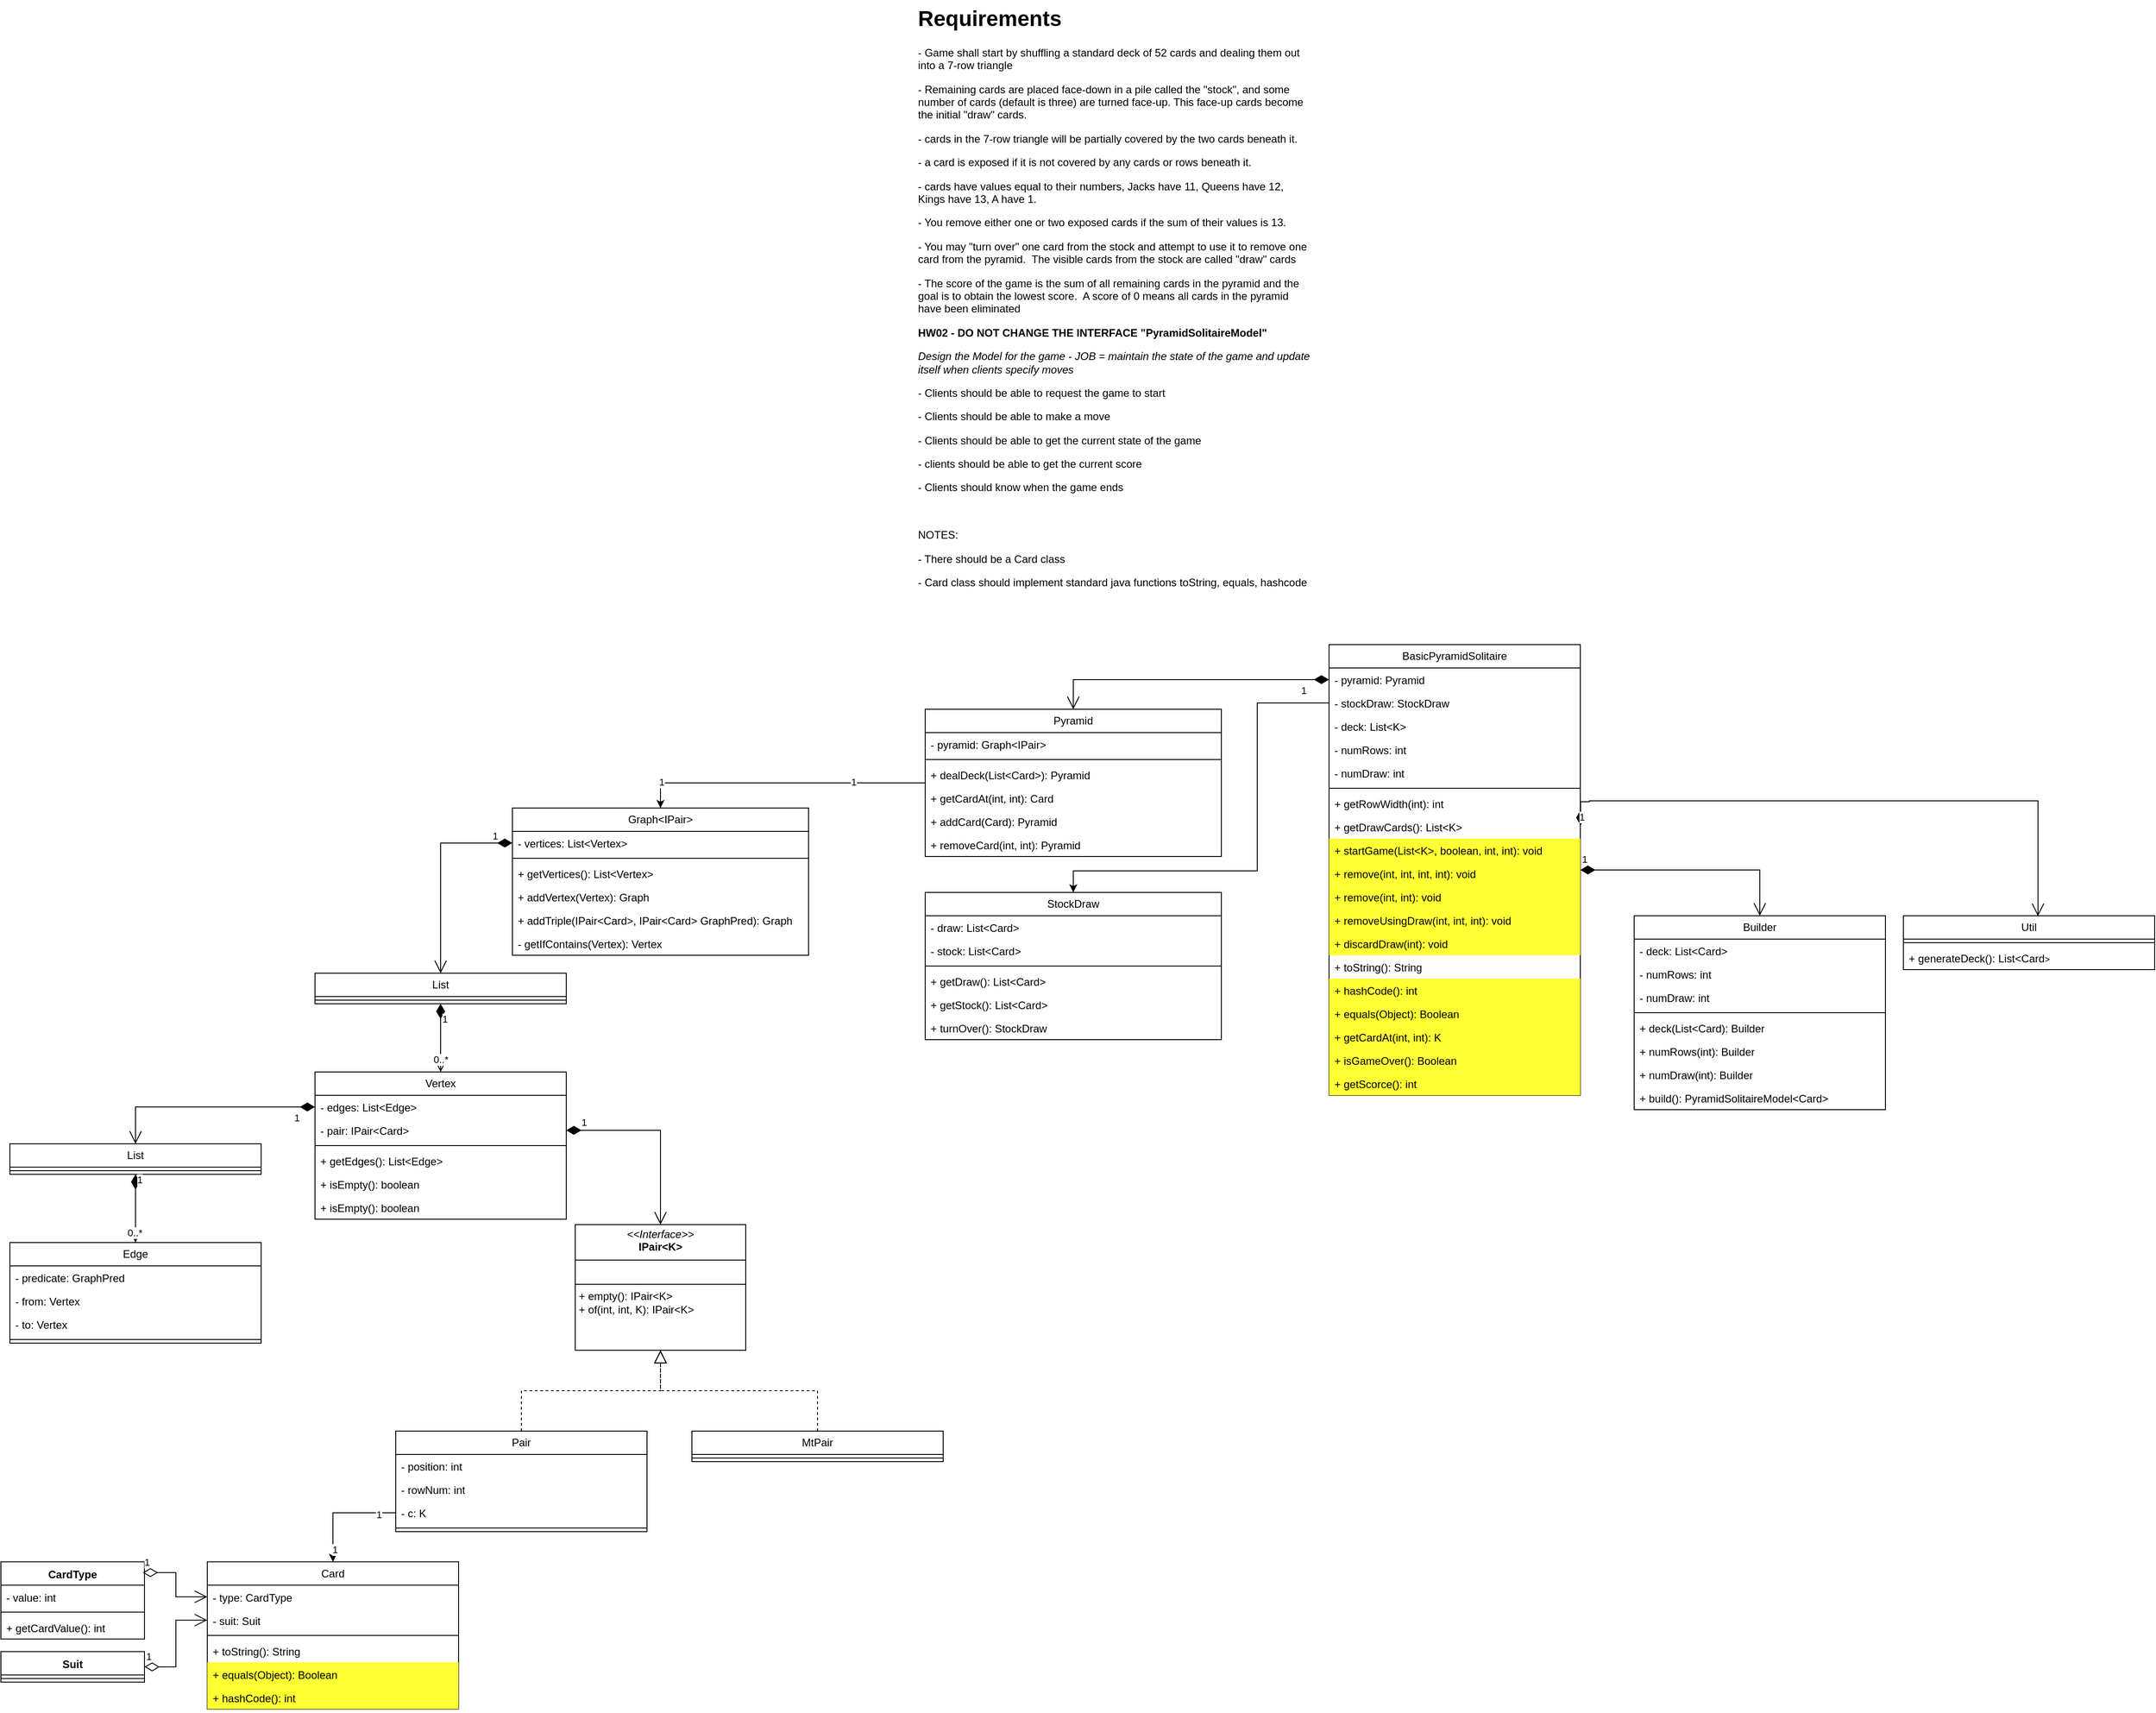 <mxfile version="28.0.6">
  <diagram name="Page-1" id="HL-HTz1H1TXBVOnhl1ST">
    <mxGraphModel dx="3173" dy="798" grid="1" gridSize="10" guides="1" tooltips="1" connect="1" arrows="1" fold="1" page="1" pageScale="1" pageWidth="850" pageHeight="1100" math="0" shadow="0" adaptiveColors="auto">
      <root>
        <mxCell id="0" />
        <mxCell id="1" parent="0" />
        <mxCell id="9hE6Vn2dd5aEbfF-cVdZ-2" value="&lt;h1 style=&quot;margin-top: 0px;&quot;&gt;Requirements&lt;/h1&gt;&lt;p&gt;- Game shall start by shuffling a standard deck of 52 cards and dealing them out into a 7-row triangle&lt;/p&gt;&lt;p&gt;- Remaining cards are placed face-down in a pile called the &quot;stock&quot;, and some number of cards (default is three) are turned face-up. This face-up cards become the initial &quot;draw&quot; cards.&lt;/p&gt;&lt;p&gt;- cards in the 7-row triangle will be partially covered by the two cards beneath it.&amp;nbsp;&lt;/p&gt;&lt;p&gt;- a card is exposed if it is not covered by any cards or rows beneath it.&lt;/p&gt;&lt;p&gt;- cards have values equal to their numbers, Jacks have 11, Queens have 12, Kings have 13, A have 1.&lt;/p&gt;&lt;p&gt;- You remove either one or two exposed cards if the sum of their values is 13.&lt;/p&gt;&lt;p&gt;- You may &quot;turn over&quot; one card from the stock and attempt to use it to remove one card from the pyramid.&amp;nbsp; The visible cards from the stock are called &quot;draw&quot; cards&lt;/p&gt;&lt;p&gt;- The score of the game is the sum of all remaining cards in the pyramid and the goal is to obtain the lowest score.&amp;nbsp; A score of 0 means all cards in the pyramid have been eliminated&lt;/p&gt;&lt;p&gt;&lt;b&gt;HW02 - DO NOT CHANGE THE INTERFACE &quot;PyramidSolitaireModel&quot;&lt;/b&gt;&lt;/p&gt;&lt;p&gt;&lt;i&gt;Design the Model for the game - JOB = maintain the state of the game and update itself when clients specify moves&lt;/i&gt;&lt;/p&gt;&lt;p&gt;- Clients should be able to request the game to start&lt;/p&gt;&lt;p&gt;- Clients should be able to make a move&lt;/p&gt;&lt;p&gt;- Clients should be able to get the current state of the game&lt;/p&gt;&lt;p&gt;- clients should be able to get the current score&lt;/p&gt;&lt;p&gt;- Clients should know when the game ends&lt;/p&gt;&lt;p&gt;&lt;br&gt;&lt;/p&gt;&lt;p&gt;NOTES:&lt;/p&gt;&lt;p&gt;- There should be a Card class&lt;/p&gt;&lt;p&gt;- Card class should implement standard java functions toString, equals, hashcode&lt;/p&gt;" style="text;html=1;whiteSpace=wrap;overflow=hidden;rounded=0;" parent="1" vertex="1">
          <mxGeometry y="10" width="440" height="710" as="geometry" />
        </mxCell>
        <mxCell id="9hE6Vn2dd5aEbfF-cVdZ-3" value="Card" style="swimlane;fontStyle=0;childLayout=stackLayout;horizontal=1;startSize=26;fillColor=none;horizontalStack=0;resizeParent=1;resizeParentMax=0;resizeLast=0;collapsible=1;marginBottom=0;whiteSpace=wrap;html=1;" parent="1" vertex="1">
          <mxGeometry x="-790" y="1749.6" width="280" height="164" as="geometry" />
        </mxCell>
        <mxCell id="9hE6Vn2dd5aEbfF-cVdZ-4" value="- type: CardType" style="text;strokeColor=none;fillColor=none;align=left;verticalAlign=top;spacingLeft=4;spacingRight=4;overflow=hidden;rotatable=0;points=[[0,0.5],[1,0.5]];portConstraint=eastwest;whiteSpace=wrap;html=1;" parent="9hE6Vn2dd5aEbfF-cVdZ-3" vertex="1">
          <mxGeometry y="26" width="280" height="26" as="geometry" />
        </mxCell>
        <mxCell id="zvpHDmoRlBR2ow_yxs4a-1" value="- suit: Suit" style="text;strokeColor=none;fillColor=none;align=left;verticalAlign=top;spacingLeft=4;spacingRight=4;overflow=hidden;rotatable=0;points=[[0,0.5],[1,0.5]];portConstraint=eastwest;whiteSpace=wrap;html=1;" parent="9hE6Vn2dd5aEbfF-cVdZ-3" vertex="1">
          <mxGeometry y="52" width="280" height="26" as="geometry" />
        </mxCell>
        <mxCell id="9hE6Vn2dd5aEbfF-cVdZ-7" value="" style="line;strokeWidth=1;fillColor=none;align=left;verticalAlign=middle;spacingTop=-1;spacingLeft=3;spacingRight=3;rotatable=0;labelPosition=right;points=[];portConstraint=eastwest;strokeColor=inherit;" parent="9hE6Vn2dd5aEbfF-cVdZ-3" vertex="1">
          <mxGeometry y="78" width="280" height="8" as="geometry" />
        </mxCell>
        <mxCell id="9hE6Vn2dd5aEbfF-cVdZ-6" value="+ toString(): String&amp;nbsp;" style="text;strokeColor=none;fillColor=none;align=left;verticalAlign=top;spacingLeft=4;spacingRight=4;overflow=hidden;rotatable=0;points=[[0,0.5],[1,0.5]];portConstraint=eastwest;whiteSpace=wrap;html=1;" parent="9hE6Vn2dd5aEbfF-cVdZ-3" vertex="1">
          <mxGeometry y="86" width="280" height="26" as="geometry" />
        </mxCell>
        <mxCell id="9hE6Vn2dd5aEbfF-cVdZ-10" value="+ equals(Object): Boolean&amp;nbsp;" style="text;strokeColor=none;fillColor=light-dark(#FFFF33,transparent);align=left;verticalAlign=top;spacingLeft=4;spacingRight=4;overflow=hidden;rotatable=0;points=[[0,0.5],[1,0.5]];portConstraint=eastwest;whiteSpace=wrap;html=1;" parent="9hE6Vn2dd5aEbfF-cVdZ-3" vertex="1">
          <mxGeometry y="112" width="280" height="26" as="geometry" />
        </mxCell>
        <mxCell id="9hE6Vn2dd5aEbfF-cVdZ-9" value="+ hashCode(): int&amp;nbsp;" style="text;strokeColor=none;fillColor=light-dark(#FFFF33,transparent);align=left;verticalAlign=top;spacingLeft=4;spacingRight=4;overflow=hidden;rotatable=0;points=[[0,0.5],[1,0.5]];portConstraint=eastwest;whiteSpace=wrap;html=1;" parent="9hE6Vn2dd5aEbfF-cVdZ-3" vertex="1">
          <mxGeometry y="138" width="280" height="26" as="geometry" />
        </mxCell>
        <mxCell id="9hE6Vn2dd5aEbfF-cVdZ-11" value="BasicPyramidSolitaire" style="swimlane;fontStyle=0;childLayout=stackLayout;horizontal=1;startSize=26;fillColor=none;horizontalStack=0;resizeParent=1;resizeParentMax=0;resizeLast=0;collapsible=1;marginBottom=0;whiteSpace=wrap;html=1;" parent="1" vertex="1">
          <mxGeometry x="460" y="728" width="280" height="502" as="geometry" />
        </mxCell>
        <mxCell id="9hE6Vn2dd5aEbfF-cVdZ-12" value="- pyramid: Pyramid" style="text;strokeColor=light-dark(transparent,#FFFF33);fillColor=none;align=left;verticalAlign=top;spacingLeft=4;spacingRight=4;overflow=hidden;rotatable=0;points=[[0,0.5],[1,0.5]];portConstraint=eastwest;whiteSpace=wrap;html=1;" parent="9hE6Vn2dd5aEbfF-cVdZ-11" vertex="1">
          <mxGeometry y="26" width="280" height="26" as="geometry" />
        </mxCell>
        <mxCell id="l1Ykg9Qq0mWX8zcW8yry-21" value="- stockDraw: StockDraw" style="text;strokeColor=light-dark(transparent,#FFFF33);fillColor=none;align=left;verticalAlign=top;spacingLeft=4;spacingRight=4;overflow=hidden;rotatable=0;points=[[0,0.5],[1,0.5]];portConstraint=eastwest;whiteSpace=wrap;html=1;" parent="9hE6Vn2dd5aEbfF-cVdZ-11" vertex="1">
          <mxGeometry y="52" width="280" height="26" as="geometry" />
        </mxCell>
        <mxCell id="9hE6Vn2dd5aEbfF-cVdZ-13" value="- deck: List&amp;lt;K&amp;gt;" style="text;strokeColor=none;fillColor=none;align=left;verticalAlign=top;spacingLeft=4;spacingRight=4;overflow=hidden;rotatable=0;points=[[0,0.5],[1,0.5]];portConstraint=eastwest;whiteSpace=wrap;html=1;" parent="9hE6Vn2dd5aEbfF-cVdZ-11" vertex="1">
          <mxGeometry y="78" width="280" height="26" as="geometry" />
        </mxCell>
        <mxCell id="unGOVvSQlC-JB4yht3lx-1" value="- numRows: int" style="text;strokeColor=none;fillColor=none;align=left;verticalAlign=top;spacingLeft=4;spacingRight=4;overflow=hidden;rotatable=0;points=[[0,0.5],[1,0.5]];portConstraint=eastwest;whiteSpace=wrap;html=1;" parent="9hE6Vn2dd5aEbfF-cVdZ-11" vertex="1">
          <mxGeometry y="104" width="280" height="26" as="geometry" />
        </mxCell>
        <mxCell id="wVM5Cb2nv6vama5IQFgr-1" value="- numDraw: int" style="text;strokeColor=none;fillColor=none;align=left;verticalAlign=top;spacingLeft=4;spacingRight=4;overflow=hidden;rotatable=0;points=[[0,0.5],[1,0.5]];portConstraint=eastwest;whiteSpace=wrap;html=1;" parent="9hE6Vn2dd5aEbfF-cVdZ-11" vertex="1">
          <mxGeometry y="130" width="280" height="26" as="geometry" />
        </mxCell>
        <mxCell id="9hE6Vn2dd5aEbfF-cVdZ-14" value="" style="line;strokeWidth=1;fillColor=none;align=left;verticalAlign=middle;spacingTop=-1;spacingLeft=3;spacingRight=3;rotatable=0;labelPosition=right;points=[];portConstraint=eastwest;strokeColor=inherit;" parent="9hE6Vn2dd5aEbfF-cVdZ-11" vertex="1">
          <mxGeometry y="156" width="280" height="8" as="geometry" />
        </mxCell>
        <mxCell id="wVM5Cb2nv6vama5IQFgr-2" value="+ getRowWidth(int): int" style="text;strokeColor=none;fillColor=none;align=left;verticalAlign=top;spacingLeft=4;spacingRight=4;overflow=hidden;rotatable=0;points=[[0,0.5],[1,0.5]];portConstraint=eastwest;whiteSpace=wrap;html=1;" parent="9hE6Vn2dd5aEbfF-cVdZ-11" vertex="1">
          <mxGeometry y="164" width="280" height="26" as="geometry" />
        </mxCell>
        <mxCell id="wVM5Cb2nv6vama5IQFgr-3" value="+ getDrawCards(): List&amp;lt;K&amp;gt;" style="text;strokeColor=none;fillColor=light-dark(transparent,#666600);align=left;verticalAlign=top;spacingLeft=4;spacingRight=4;overflow=hidden;rotatable=0;points=[[0,0.5],[1,0.5]];portConstraint=eastwest;whiteSpace=wrap;html=1;" parent="9hE6Vn2dd5aEbfF-cVdZ-11" vertex="1">
          <mxGeometry y="190" width="280" height="26" as="geometry" />
        </mxCell>
        <mxCell id="9hE6Vn2dd5aEbfF-cVdZ-18" value="+ startGame(List&amp;lt;K&amp;gt;, boolean, int, int): void" style="text;strokeColor=none;fillColor=#FFFF33;align=left;verticalAlign=top;spacingLeft=4;spacingRight=4;overflow=hidden;rotatable=0;points=[[0,0.5],[1,0.5]];portConstraint=eastwest;whiteSpace=wrap;html=1;" parent="9hE6Vn2dd5aEbfF-cVdZ-11" vertex="1">
          <mxGeometry y="216" width="280" height="26" as="geometry" />
        </mxCell>
        <mxCell id="9hE6Vn2dd5aEbfF-cVdZ-20" value="+ remove(int, int, int, int): void" style="text;strokeColor=none;fillColor=#FFFF33;align=left;verticalAlign=top;spacingLeft=4;spacingRight=4;overflow=hidden;rotatable=0;points=[[0,0.5],[1,0.5]];portConstraint=eastwest;whiteSpace=wrap;html=1;" parent="9hE6Vn2dd5aEbfF-cVdZ-11" vertex="1">
          <mxGeometry y="242" width="280" height="26" as="geometry" />
        </mxCell>
        <mxCell id="9hE6Vn2dd5aEbfF-cVdZ-21" value="+ remove(int, int): void" style="text;strokeColor=none;fillColor=#FFFF33;align=left;verticalAlign=top;spacingLeft=4;spacingRight=4;overflow=hidden;rotatable=0;points=[[0,0.5],[1,0.5]];portConstraint=eastwest;whiteSpace=wrap;html=1;" parent="9hE6Vn2dd5aEbfF-cVdZ-11" vertex="1">
          <mxGeometry y="268" width="280" height="26" as="geometry" />
        </mxCell>
        <mxCell id="9hE6Vn2dd5aEbfF-cVdZ-22" value="+ removeUsingDraw(int, int, int): void" style="text;strokeColor=none;fillColor=#FFFF33;align=left;verticalAlign=top;spacingLeft=4;spacingRight=4;overflow=hidden;rotatable=0;points=[[0,0.5],[1,0.5]];portConstraint=eastwest;whiteSpace=wrap;html=1;" parent="9hE6Vn2dd5aEbfF-cVdZ-11" vertex="1">
          <mxGeometry y="294" width="280" height="26" as="geometry" />
        </mxCell>
        <mxCell id="9hE6Vn2dd5aEbfF-cVdZ-23" value="+ discardDraw(int): void&amp;nbsp;" style="text;strokeColor=none;fillColor=#FFFF33;align=left;verticalAlign=top;spacingLeft=4;spacingRight=4;overflow=hidden;rotatable=0;points=[[0,0.5],[1,0.5]];portConstraint=eastwest;whiteSpace=wrap;html=1;" parent="9hE6Vn2dd5aEbfF-cVdZ-11" vertex="1">
          <mxGeometry y="320" width="280" height="26" as="geometry" />
        </mxCell>
        <mxCell id="Ni8TbOCvpZZPca-JvHjn-19" value="+ toString(): String&amp;nbsp;" style="text;strokeColor=none;fillColor=light-dark(transparent,#303000);align=left;verticalAlign=top;spacingLeft=4;spacingRight=4;overflow=hidden;rotatable=0;points=[[0,0.5],[1,0.5]];portConstraint=eastwest;whiteSpace=wrap;html=1;" parent="9hE6Vn2dd5aEbfF-cVdZ-11" vertex="1">
          <mxGeometry y="346" width="280" height="26" as="geometry" />
        </mxCell>
        <mxCell id="Ni8TbOCvpZZPca-JvHjn-21" value="+ hashCode(): int&amp;nbsp;" style="text;strokeColor=none;fillColor=light-dark(#FFFF33,transparent);align=left;verticalAlign=top;spacingLeft=4;spacingRight=4;overflow=hidden;rotatable=0;points=[[0,0.5],[1,0.5]];portConstraint=eastwest;whiteSpace=wrap;html=1;" parent="9hE6Vn2dd5aEbfF-cVdZ-11" vertex="1">
          <mxGeometry y="372" width="280" height="26" as="geometry" />
        </mxCell>
        <mxCell id="Ni8TbOCvpZZPca-JvHjn-20" value="+ equals(Object): Boolean&amp;nbsp;" style="text;strokeColor=none;fillColor=light-dark(#FFFF33,transparent);align=left;verticalAlign=top;spacingLeft=4;spacingRight=4;overflow=hidden;rotatable=0;points=[[0,0.5],[1,0.5]];portConstraint=eastwest;whiteSpace=wrap;html=1;" parent="9hE6Vn2dd5aEbfF-cVdZ-11" vertex="1">
          <mxGeometry y="398" width="280" height="26" as="geometry" />
        </mxCell>
        <mxCell id="9hE6Vn2dd5aEbfF-cVdZ-24" value="+ getCardAt(int, int): K&amp;nbsp;" style="text;strokeColor=none;fillColor=#FFFF33;align=left;verticalAlign=top;spacingLeft=4;spacingRight=4;overflow=hidden;rotatable=0;points=[[0,0.5],[1,0.5]];portConstraint=eastwest;whiteSpace=wrap;html=1;" parent="9hE6Vn2dd5aEbfF-cVdZ-11" vertex="1">
          <mxGeometry y="424" width="280" height="26" as="geometry" />
        </mxCell>
        <mxCell id="9hE6Vn2dd5aEbfF-cVdZ-25" value="+ isGameOver(): Boolean&amp;nbsp;" style="text;strokeColor=none;fillColor=#FFFF33;align=left;verticalAlign=top;spacingLeft=4;spacingRight=4;overflow=hidden;rotatable=0;points=[[0,0.5],[1,0.5]];portConstraint=eastwest;whiteSpace=wrap;html=1;" parent="9hE6Vn2dd5aEbfF-cVdZ-11" vertex="1">
          <mxGeometry y="450" width="280" height="26" as="geometry" />
        </mxCell>
        <mxCell id="9hE6Vn2dd5aEbfF-cVdZ-26" value="+ getScorce(): int&amp;nbsp;" style="text;strokeColor=none;fillColor=#FFFF33;align=left;verticalAlign=top;spacingLeft=4;spacingRight=4;overflow=hidden;rotatable=0;points=[[0,0.5],[1,0.5]];portConstraint=eastwest;whiteSpace=wrap;html=1;" parent="9hE6Vn2dd5aEbfF-cVdZ-11" vertex="1">
          <mxGeometry y="476" width="280" height="26" as="geometry" />
        </mxCell>
        <mxCell id="Qmf_XGjF6yAfUEh_LZ1Q-1" value="CardType" style="swimlane;fontStyle=1;align=center;verticalAlign=top;childLayout=stackLayout;horizontal=1;startSize=26;horizontalStack=0;resizeParent=1;resizeParentMax=0;resizeLast=0;collapsible=1;marginBottom=0;whiteSpace=wrap;html=1;" parent="1" vertex="1">
          <mxGeometry x="-1020" y="1749.6" width="160" height="86" as="geometry" />
        </mxCell>
        <mxCell id="Qmf_XGjF6yAfUEh_LZ1Q-2" value="- value: int" style="text;strokeColor=none;fillColor=none;align=left;verticalAlign=top;spacingLeft=4;spacingRight=4;overflow=hidden;rotatable=0;points=[[0,0.5],[1,0.5]];portConstraint=eastwest;whiteSpace=wrap;html=1;" parent="Qmf_XGjF6yAfUEh_LZ1Q-1" vertex="1">
          <mxGeometry y="26" width="160" height="26" as="geometry" />
        </mxCell>
        <mxCell id="Qmf_XGjF6yAfUEh_LZ1Q-3" value="" style="line;strokeWidth=1;fillColor=none;align=left;verticalAlign=middle;spacingTop=-1;spacingLeft=3;spacingRight=3;rotatable=0;labelPosition=right;points=[];portConstraint=eastwest;strokeColor=inherit;" parent="Qmf_XGjF6yAfUEh_LZ1Q-1" vertex="1">
          <mxGeometry y="52" width="160" height="8" as="geometry" />
        </mxCell>
        <mxCell id="Qmf_XGjF6yAfUEh_LZ1Q-4" value="+ getCardValue(): int" style="text;strokeColor=none;fillColor=none;align=left;verticalAlign=top;spacingLeft=4;spacingRight=4;overflow=hidden;rotatable=0;points=[[0,0.5],[1,0.5]];portConstraint=eastwest;whiteSpace=wrap;html=1;" parent="Qmf_XGjF6yAfUEh_LZ1Q-1" vertex="1">
          <mxGeometry y="60" width="160" height="26" as="geometry" />
        </mxCell>
        <mxCell id="Qmf_XGjF6yAfUEh_LZ1Q-5" value="Suit" style="swimlane;fontStyle=1;align=center;verticalAlign=top;childLayout=stackLayout;horizontal=1;startSize=26;horizontalStack=0;resizeParent=1;resizeParentMax=0;resizeLast=0;collapsible=1;marginBottom=0;whiteSpace=wrap;html=1;" parent="1" vertex="1">
          <mxGeometry x="-1020" y="1849.6" width="160" height="34" as="geometry" />
        </mxCell>
        <mxCell id="Qmf_XGjF6yAfUEh_LZ1Q-7" value="" style="line;strokeWidth=1;fillColor=none;align=left;verticalAlign=middle;spacingTop=-1;spacingLeft=3;spacingRight=3;rotatable=0;labelPosition=right;points=[];portConstraint=eastwest;strokeColor=inherit;" parent="Qmf_XGjF6yAfUEh_LZ1Q-5" vertex="1">
          <mxGeometry y="26" width="160" height="8" as="geometry" />
        </mxCell>
        <mxCell id="Qmf_XGjF6yAfUEh_LZ1Q-9" value="1" style="endArrow=open;html=1;endSize=12;startArrow=diamondThin;startSize=14;startFill=0;edgeStyle=orthogonalEdgeStyle;align=left;verticalAlign=bottom;rounded=0;exitX=1;exitY=0.5;exitDx=0;exitDy=0;entryX=0;entryY=0.5;entryDx=0;entryDy=0;" parent="1" source="Qmf_XGjF6yAfUEh_LZ1Q-5" target="zvpHDmoRlBR2ow_yxs4a-1" edge="1">
          <mxGeometry x="-1" y="3" relative="1" as="geometry">
            <mxPoint x="-820" y="1949.6" as="sourcePoint" />
            <mxPoint x="-660" y="1949.6" as="targetPoint" />
          </mxGeometry>
        </mxCell>
        <mxCell id="Qmf_XGjF6yAfUEh_LZ1Q-10" value="1" style="endArrow=open;html=1;endSize=12;startArrow=diamondThin;startSize=14;startFill=0;edgeStyle=orthogonalEdgeStyle;align=left;verticalAlign=bottom;rounded=0;exitX=0.988;exitY=0.14;exitDx=0;exitDy=0;entryX=0;entryY=0.5;entryDx=0;entryDy=0;exitPerimeter=0;" parent="1" source="Qmf_XGjF6yAfUEh_LZ1Q-1" target="9hE6Vn2dd5aEbfF-cVdZ-4" edge="1">
          <mxGeometry x="-1" y="3" relative="1" as="geometry">
            <mxPoint x="-810" y="1981.6" as="sourcePoint" />
            <mxPoint x="-600" y="1899.6" as="targetPoint" />
          </mxGeometry>
        </mxCell>
        <mxCell id="tyyIkfw9GnwEOp4Q21Zz-1" value="Builder" style="swimlane;fontStyle=0;childLayout=stackLayout;horizontal=1;startSize=26;fillColor=none;horizontalStack=0;resizeParent=1;resizeParentMax=0;resizeLast=0;collapsible=1;marginBottom=0;whiteSpace=wrap;html=1;" parent="1" vertex="1">
          <mxGeometry x="800" y="1030" width="280" height="216" as="geometry" />
        </mxCell>
        <mxCell id="tyyIkfw9GnwEOp4Q21Zz-2" value="- deck: List&amp;lt;Card&amp;gt;" style="text;strokeColor=none;fillColor=none;align=left;verticalAlign=top;spacingLeft=4;spacingRight=4;overflow=hidden;rotatable=0;points=[[0,0.5],[1,0.5]];portConstraint=eastwest;whiteSpace=wrap;html=1;" parent="tyyIkfw9GnwEOp4Q21Zz-1" vertex="1">
          <mxGeometry y="26" width="280" height="26" as="geometry" />
        </mxCell>
        <mxCell id="tyyIkfw9GnwEOp4Q21Zz-3" value="- numRows: int" style="text;strokeColor=none;fillColor=none;align=left;verticalAlign=top;spacingLeft=4;spacingRight=4;overflow=hidden;rotatable=0;points=[[0,0.5],[1,0.5]];portConstraint=eastwest;whiteSpace=wrap;html=1;" parent="tyyIkfw9GnwEOp4Q21Zz-1" vertex="1">
          <mxGeometry y="52" width="280" height="26" as="geometry" />
        </mxCell>
        <mxCell id="tyyIkfw9GnwEOp4Q21Zz-4" value="- numDraw: int" style="text;strokeColor=none;fillColor=none;align=left;verticalAlign=top;spacingLeft=4;spacingRight=4;overflow=hidden;rotatable=0;points=[[0,0.5],[1,0.5]];portConstraint=eastwest;whiteSpace=wrap;html=1;" parent="tyyIkfw9GnwEOp4Q21Zz-1" vertex="1">
          <mxGeometry y="78" width="280" height="26" as="geometry" />
        </mxCell>
        <mxCell id="tyyIkfw9GnwEOp4Q21Zz-5" value="" style="line;strokeWidth=1;fillColor=none;align=left;verticalAlign=middle;spacingTop=-1;spacingLeft=3;spacingRight=3;rotatable=0;labelPosition=right;points=[];portConstraint=eastwest;strokeColor=inherit;" parent="tyyIkfw9GnwEOp4Q21Zz-1" vertex="1">
          <mxGeometry y="104" width="280" height="8" as="geometry" />
        </mxCell>
        <mxCell id="tyyIkfw9GnwEOp4Q21Zz-6" value="+ deck(List&amp;lt;Card): Builder" style="text;strokeColor=none;fillColor=none;align=left;verticalAlign=top;spacingLeft=4;spacingRight=4;overflow=hidden;rotatable=0;points=[[0,0.5],[1,0.5]];portConstraint=eastwest;whiteSpace=wrap;html=1;" parent="tyyIkfw9GnwEOp4Q21Zz-1" vertex="1">
          <mxGeometry y="112" width="280" height="26" as="geometry" />
        </mxCell>
        <mxCell id="tyyIkfw9GnwEOp4Q21Zz-7" value="+ numRows(int): Builder" style="text;strokeColor=none;fillColor=none;align=left;verticalAlign=top;spacingLeft=4;spacingRight=4;overflow=hidden;rotatable=0;points=[[0,0.5],[1,0.5]];portConstraint=eastwest;whiteSpace=wrap;html=1;" parent="tyyIkfw9GnwEOp4Q21Zz-1" vertex="1">
          <mxGeometry y="138" width="280" height="26" as="geometry" />
        </mxCell>
        <mxCell id="Ni8TbOCvpZZPca-JvHjn-17" value="+ numDraw(int): Builder" style="text;strokeColor=none;fillColor=none;align=left;verticalAlign=top;spacingLeft=4;spacingRight=4;overflow=hidden;rotatable=0;points=[[0,0.5],[1,0.5]];portConstraint=eastwest;whiteSpace=wrap;html=1;" parent="tyyIkfw9GnwEOp4Q21Zz-1" vertex="1">
          <mxGeometry y="164" width="280" height="26" as="geometry" />
        </mxCell>
        <mxCell id="Ni8TbOCvpZZPca-JvHjn-18" value="+ build(): PyramidSolitaireModel&amp;lt;Card&amp;gt;" style="text;strokeColor=none;fillColor=none;align=left;verticalAlign=top;spacingLeft=4;spacingRight=4;overflow=hidden;rotatable=0;points=[[0,0.5],[1,0.5]];portConstraint=eastwest;whiteSpace=wrap;html=1;" parent="tyyIkfw9GnwEOp4Q21Zz-1" vertex="1">
          <mxGeometry y="190" width="280" height="26" as="geometry" />
        </mxCell>
        <mxCell id="tyyIkfw9GnwEOp4Q21Zz-16" value="1" style="endArrow=open;html=1;endSize=12;startArrow=diamondThin;startSize=14;startFill=1;edgeStyle=orthogonalEdgeStyle;align=left;verticalAlign=bottom;rounded=0;exitX=1;exitY=0.5;exitDx=0;exitDy=0;entryX=0.5;entryY=0;entryDx=0;entryDy=0;" parent="1" source="9hE6Vn2dd5aEbfF-cVdZ-11" target="tyyIkfw9GnwEOp4Q21Zz-1" edge="1">
          <mxGeometry x="-1" y="3" relative="1" as="geometry">
            <mxPoint x="980" y="684" as="sourcePoint" />
            <mxPoint x="1140" y="684" as="targetPoint" />
          </mxGeometry>
        </mxCell>
        <mxCell id="J4hzaRJpuqQOZVDAvKgm-1" value="Graph&lt;font style=&quot;color: light-dark(rgb(0, 0, 0), rgb(255, 255, 51));&quot;&gt;&amp;lt;IPair&amp;gt;&lt;/font&gt;" style="swimlane;fontStyle=0;childLayout=stackLayout;horizontal=1;startSize=26;fillColor=none;horizontalStack=0;resizeParent=1;resizeParentMax=0;resizeLast=0;collapsible=1;marginBottom=0;whiteSpace=wrap;html=1;" parent="1" vertex="1">
          <mxGeometry x="-450" y="910" width="330" height="164" as="geometry" />
        </mxCell>
        <mxCell id="dlktKLCbDjBjVJgj9qJi-1" value="- vertices: List&amp;lt;Vertex&amp;gt;" style="text;strokeColor=none;fillColor=none;align=left;verticalAlign=top;spacingLeft=4;spacingRight=4;overflow=hidden;rotatable=0;points=[[0,0.5],[1,0.5]];portConstraint=eastwest;whiteSpace=wrap;html=1;" parent="J4hzaRJpuqQOZVDAvKgm-1" vertex="1">
          <mxGeometry y="26" width="330" height="26" as="geometry" />
        </mxCell>
        <mxCell id="J4hzaRJpuqQOZVDAvKgm-4" value="" style="line;strokeWidth=1;fillColor=none;align=left;verticalAlign=middle;spacingTop=-1;spacingLeft=3;spacingRight=3;rotatable=0;labelPosition=right;points=[];portConstraint=eastwest;strokeColor=inherit;" parent="J4hzaRJpuqQOZVDAvKgm-1" vertex="1">
          <mxGeometry y="52" width="330" height="8" as="geometry" />
        </mxCell>
        <mxCell id="dlktKLCbDjBjVJgj9qJi-37" value="+ getVertices(): List&amp;lt;Vertex&amp;gt;&amp;nbsp;" style="text;strokeColor=none;fillColor=none;align=left;verticalAlign=top;spacingLeft=4;spacingRight=4;overflow=hidden;rotatable=0;points=[[0,0.5],[1,0.5]];portConstraint=eastwest;whiteSpace=wrap;html=1;" parent="J4hzaRJpuqQOZVDAvKgm-1" vertex="1">
          <mxGeometry y="60" width="330" height="26" as="geometry" />
        </mxCell>
        <mxCell id="dlktKLCbDjBjVJgj9qJi-38" value="+ addVertex(Vertex): Graph&amp;nbsp;" style="text;strokeColor=none;fillColor=none;align=left;verticalAlign=top;spacingLeft=4;spacingRight=4;overflow=hidden;rotatable=0;points=[[0,0.5],[1,0.5]];portConstraint=eastwest;whiteSpace=wrap;html=1;" parent="J4hzaRJpuqQOZVDAvKgm-1" vertex="1">
          <mxGeometry y="86" width="330" height="26" as="geometry" />
        </mxCell>
        <mxCell id="dlktKLCbDjBjVJgj9qJi-39" value="+ addTriple(IPair&amp;lt;Card&amp;gt;, IPair&amp;lt;Card&amp;gt; GraphPred): Graph" style="text;strokeColor=none;fillColor=none;align=left;verticalAlign=top;spacingLeft=4;spacingRight=4;overflow=hidden;rotatable=0;points=[[0,0.5],[1,0.5]];portConstraint=eastwest;whiteSpace=wrap;html=1;" parent="J4hzaRJpuqQOZVDAvKgm-1" vertex="1">
          <mxGeometry y="112" width="330" height="26" as="geometry" />
        </mxCell>
        <mxCell id="dlktKLCbDjBjVJgj9qJi-40" value="- getIfContains(Vertex): Vertex" style="text;strokeColor=none;fillColor=none;align=left;verticalAlign=top;spacingLeft=4;spacingRight=4;overflow=hidden;rotatable=0;points=[[0,0.5],[1,0.5]];portConstraint=eastwest;whiteSpace=wrap;html=1;" parent="J4hzaRJpuqQOZVDAvKgm-1" vertex="1">
          <mxGeometry y="138" width="330" height="26" as="geometry" />
        </mxCell>
        <mxCell id="Ni8TbOCvpZZPca-JvHjn-1" value="Util" style="swimlane;fontStyle=0;childLayout=stackLayout;horizontal=1;startSize=26;fillColor=none;horizontalStack=0;resizeParent=1;resizeParentMax=0;resizeLast=0;collapsible=1;marginBottom=0;whiteSpace=wrap;html=1;" parent="1" vertex="1">
          <mxGeometry x="1100" y="1030" width="280" height="60" as="geometry" />
        </mxCell>
        <mxCell id="Ni8TbOCvpZZPca-JvHjn-5" value="" style="line;strokeWidth=1;fillColor=none;align=left;verticalAlign=middle;spacingTop=-1;spacingLeft=3;spacingRight=3;rotatable=0;labelPosition=right;points=[];portConstraint=eastwest;strokeColor=inherit;" parent="Ni8TbOCvpZZPca-JvHjn-1" vertex="1">
          <mxGeometry y="26" width="280" height="8" as="geometry" />
        </mxCell>
        <mxCell id="Ni8TbOCvpZZPca-JvHjn-6" value="+ generateDeck(): List&amp;lt;Card&lt;span style=&quot;font-size: 10px;&quot;&gt;&amp;gt;&lt;/span&gt;" style="text;strokeColor=none;fillColor=none;align=left;verticalAlign=top;spacingLeft=4;spacingRight=4;overflow=hidden;rotatable=0;points=[[0,0.5],[1,0.5]];portConstraint=eastwest;whiteSpace=wrap;html=1;" parent="Ni8TbOCvpZZPca-JvHjn-1" vertex="1">
          <mxGeometry y="34" width="280" height="26" as="geometry" />
        </mxCell>
        <mxCell id="Ni8TbOCvpZZPca-JvHjn-16" value="1" style="endArrow=open;html=1;endSize=12;startArrow=diamondThin;startSize=14;startFill=1;edgeStyle=orthogonalEdgeStyle;align=left;verticalAlign=bottom;rounded=0;exitX=1.001;exitY=0.433;exitDx=0;exitDy=0;entryX=0.5;entryY=0;entryDx=0;entryDy=0;exitPerimeter=0;" parent="1" source="wVM5Cb2nv6vama5IQFgr-3" edge="1">
          <mxGeometry x="-1" y="3" relative="1" as="geometry">
            <mxPoint x="750" y="905.5" as="sourcePoint" />
            <mxPoint x="1250.0" y="1030.5" as="targetPoint" />
            <Array as="points">
              <mxPoint x="750" y="903" />
              <mxPoint x="750" y="902" />
              <mxPoint x="1250" y="902" />
            </Array>
          </mxGeometry>
        </mxCell>
        <mxCell id="Ni8TbOCvpZZPca-JvHjn-22" value="1" style="endArrow=open;html=1;endSize=12;startArrow=diamondThin;startSize=14;startFill=1;edgeStyle=orthogonalEdgeStyle;align=left;verticalAlign=bottom;rounded=0;entryX=0.5;entryY=0;entryDx=0;entryDy=0;exitX=0;exitY=0.5;exitDx=0;exitDy=0;" parent="1" source="9hE6Vn2dd5aEbfF-cVdZ-12" target="l1Ykg9Qq0mWX8zcW8yry-4" edge="1">
          <mxGeometry x="-0.794" y="21" relative="1" as="geometry">
            <mxPoint x="420" y="770" as="sourcePoint" />
            <mxPoint x="170.0" y="767" as="targetPoint" />
            <Array as="points">
              <mxPoint x="175" y="767" />
            </Array>
            <mxPoint as="offset" />
          </mxGeometry>
        </mxCell>
        <mxCell id="Ni8TbOCvpZZPca-JvHjn-23" value="1" style="endArrow=open;html=1;endSize=12;startArrow=diamondThin;startSize=14;startFill=1;edgeStyle=orthogonalEdgeStyle;align=left;verticalAlign=bottom;rounded=0;exitX=0;exitY=0.5;exitDx=0;exitDy=0;entryX=0.5;entryY=0;entryDx=0;entryDy=0;" parent="1" source="dlktKLCbDjBjVJgj9qJi-1" target="dlktKLCbDjBjVJgj9qJi-2" edge="1">
          <mxGeometry x="-0.786" y="1" relative="1" as="geometry">
            <mxPoint x="-380" y="1010" as="sourcePoint" />
            <mxPoint x="-570" y="1075" as="targetPoint" />
            <Array as="points">
              <mxPoint x="-530" y="949" />
            </Array>
            <mxPoint as="offset" />
          </mxGeometry>
        </mxCell>
        <mxCell id="dlktKLCbDjBjVJgj9qJi-2" value="List" style="swimlane;fontStyle=0;childLayout=stackLayout;horizontal=1;startSize=26;fillColor=none;horizontalStack=0;resizeParent=1;resizeParentMax=0;resizeLast=0;collapsible=1;marginBottom=0;whiteSpace=wrap;html=1;" parent="1" vertex="1">
          <mxGeometry x="-670" y="1094" width="280" height="34" as="geometry" />
        </mxCell>
        <mxCell id="dlktKLCbDjBjVJgj9qJi-4" value="" style="line;strokeWidth=1;fillColor=none;align=left;verticalAlign=middle;spacingTop=-1;spacingLeft=3;spacingRight=3;rotatable=0;labelPosition=right;points=[];portConstraint=eastwest;strokeColor=inherit;" parent="dlktKLCbDjBjVJgj9qJi-2" vertex="1">
          <mxGeometry y="26" width="280" height="8" as="geometry" />
        </mxCell>
        <mxCell id="dlktKLCbDjBjVJgj9qJi-6" value="Vertex" style="swimlane;fontStyle=0;childLayout=stackLayout;horizontal=1;startSize=26;fillColor=none;horizontalStack=0;resizeParent=1;resizeParentMax=0;resizeLast=0;collapsible=1;marginBottom=0;whiteSpace=wrap;html=1;" parent="1" vertex="1">
          <mxGeometry x="-670" y="1204" width="280" height="164" as="geometry" />
        </mxCell>
        <mxCell id="dlktKLCbDjBjVJgj9qJi-7" value="- edges: List&amp;lt;Edge&amp;gt;" style="text;strokeColor=none;fillColor=none;align=left;verticalAlign=top;spacingLeft=4;spacingRight=4;overflow=hidden;rotatable=0;points=[[0,0.5],[1,0.5]];portConstraint=eastwest;whiteSpace=wrap;html=1;" parent="dlktKLCbDjBjVJgj9qJi-6" vertex="1">
          <mxGeometry y="26" width="280" height="26" as="geometry" />
        </mxCell>
        <mxCell id="dlktKLCbDjBjVJgj9qJi-11" value="- pair: IPair&amp;lt;Card&amp;gt;" style="text;strokeColor=none;fillColor=none;align=left;verticalAlign=top;spacingLeft=4;spacingRight=4;overflow=hidden;rotatable=0;points=[[0,0.5],[1,0.5]];portConstraint=eastwest;whiteSpace=wrap;html=1;" parent="dlktKLCbDjBjVJgj9qJi-6" vertex="1">
          <mxGeometry y="52" width="280" height="26" as="geometry" />
        </mxCell>
        <mxCell id="dlktKLCbDjBjVJgj9qJi-8" value="" style="line;strokeWidth=1;fillColor=none;align=left;verticalAlign=middle;spacingTop=-1;spacingLeft=3;spacingRight=3;rotatable=0;labelPosition=right;points=[];portConstraint=eastwest;strokeColor=inherit;" parent="dlktKLCbDjBjVJgj9qJi-6" vertex="1">
          <mxGeometry y="78" width="280" height="8" as="geometry" />
        </mxCell>
        <mxCell id="dlktKLCbDjBjVJgj9qJi-41" value="+ getEdges(): List&amp;lt;Edge&amp;gt;" style="text;strokeColor=none;fillColor=none;align=left;verticalAlign=top;spacingLeft=4;spacingRight=4;overflow=hidden;rotatable=0;points=[[0,0.5],[1,0.5]];portConstraint=eastwest;whiteSpace=wrap;html=1;" parent="dlktKLCbDjBjVJgj9qJi-6" vertex="1">
          <mxGeometry y="86" width="280" height="26" as="geometry" />
        </mxCell>
        <mxCell id="dlktKLCbDjBjVJgj9qJi-42" value="+ isEmpty(): boolean" style="text;strokeColor=none;fillColor=none;align=left;verticalAlign=top;spacingLeft=4;spacingRight=4;overflow=hidden;rotatable=0;points=[[0,0.5],[1,0.5]];portConstraint=eastwest;whiteSpace=wrap;html=1;" parent="dlktKLCbDjBjVJgj9qJi-6" vertex="1">
          <mxGeometry y="112" width="280" height="26" as="geometry" />
        </mxCell>
        <mxCell id="dlktKLCbDjBjVJgj9qJi-43" value="+ isEmpty(): boolean" style="text;strokeColor=none;fillColor=none;align=left;verticalAlign=top;spacingLeft=4;spacingRight=4;overflow=hidden;rotatable=0;points=[[0,0.5],[1,0.5]];portConstraint=eastwest;whiteSpace=wrap;html=1;" parent="dlktKLCbDjBjVJgj9qJi-6" vertex="1">
          <mxGeometry y="138" width="280" height="26" as="geometry" />
        </mxCell>
        <mxCell id="dlktKLCbDjBjVJgj9qJi-9" value="1" style="endArrow=open;html=1;endSize=12;startArrow=diamondThin;startSize=14;startFill=1;edgeStyle=orthogonalEdgeStyle;align=left;verticalAlign=bottom;rounded=0;entryX=0.5;entryY=0;entryDx=0;entryDy=0;exitX=0.5;exitY=1;exitDx=0;exitDy=0;" parent="1" source="dlktKLCbDjBjVJgj9qJi-2" target="dlktKLCbDjBjVJgj9qJi-6" edge="1">
          <mxGeometry x="-0.316" relative="1" as="geometry">
            <mxPoint x="-300" y="1194" as="sourcePoint" />
            <mxPoint x="-530" y="1117" as="targetPoint" />
            <Array as="points">
              <mxPoint x="-530" y="1174" />
              <mxPoint x="-530" y="1174" />
            </Array>
            <mxPoint as="offset" />
          </mxGeometry>
        </mxCell>
        <mxCell id="dlktKLCbDjBjVJgj9qJi-10" value="0..*" style="edgeLabel;html=1;align=center;verticalAlign=middle;resizable=0;points=[];" parent="dlktKLCbDjBjVJgj9qJi-9" vertex="1" connectable="0">
          <mxGeometry x="0.617" relative="1" as="geometry">
            <mxPoint as="offset" />
          </mxGeometry>
        </mxCell>
        <mxCell id="dlktKLCbDjBjVJgj9qJi-12" value="List" style="swimlane;fontStyle=0;childLayout=stackLayout;horizontal=1;startSize=26;fillColor=none;horizontalStack=0;resizeParent=1;resizeParentMax=0;resizeLast=0;collapsible=1;marginBottom=0;whiteSpace=wrap;html=1;" parent="1" vertex="1">
          <mxGeometry x="-1010" y="1284" width="280" height="34" as="geometry" />
        </mxCell>
        <mxCell id="dlktKLCbDjBjVJgj9qJi-13" value="" style="line;strokeWidth=1;fillColor=none;align=left;verticalAlign=middle;spacingTop=-1;spacingLeft=3;spacingRight=3;rotatable=0;labelPosition=right;points=[];portConstraint=eastwest;strokeColor=inherit;" parent="dlktKLCbDjBjVJgj9qJi-12" vertex="1">
          <mxGeometry y="26" width="280" height="8" as="geometry" />
        </mxCell>
        <mxCell id="dlktKLCbDjBjVJgj9qJi-14" value="1" style="endArrow=open;html=1;endSize=12;startArrow=diamondThin;startSize=14;startFill=1;edgeStyle=orthogonalEdgeStyle;align=left;verticalAlign=bottom;rounded=0;exitX=0;exitY=0.5;exitDx=0;exitDy=0;entryX=0.5;entryY=0;entryDx=0;entryDy=0;" parent="1" source="dlktKLCbDjBjVJgj9qJi-7" target="dlktKLCbDjBjVJgj9qJi-12" edge="1">
          <mxGeometry x="-0.794" y="21" relative="1" as="geometry">
            <mxPoint x="-820" y="1127" as="sourcePoint" />
            <mxPoint x="-1000" y="1227" as="targetPoint" />
            <Array as="points">
              <mxPoint x="-870" y="1243" />
            </Array>
            <mxPoint as="offset" />
          </mxGeometry>
        </mxCell>
        <mxCell id="dlktKLCbDjBjVJgj9qJi-15" value="Edge" style="swimlane;fontStyle=0;childLayout=stackLayout;horizontal=1;startSize=26;fillColor=none;horizontalStack=0;resizeParent=1;resizeParentMax=0;resizeLast=0;collapsible=1;marginBottom=0;whiteSpace=wrap;html=1;" parent="1" vertex="1">
          <mxGeometry x="-1010" y="1394" width="280" height="112" as="geometry" />
        </mxCell>
        <mxCell id="dlktKLCbDjBjVJgj9qJi-16" value="- predicate: GraphPred" style="text;strokeColor=none;fillColor=none;align=left;verticalAlign=top;spacingLeft=4;spacingRight=4;overflow=hidden;rotatable=0;points=[[0,0.5],[1,0.5]];portConstraint=eastwest;whiteSpace=wrap;html=1;" parent="dlktKLCbDjBjVJgj9qJi-15" vertex="1">
          <mxGeometry y="26" width="280" height="26" as="geometry" />
        </mxCell>
        <mxCell id="dlktKLCbDjBjVJgj9qJi-17" value="- from: Vertex" style="text;strokeColor=none;fillColor=none;align=left;verticalAlign=top;spacingLeft=4;spacingRight=4;overflow=hidden;rotatable=0;points=[[0,0.5],[1,0.5]];portConstraint=eastwest;whiteSpace=wrap;html=1;" parent="dlktKLCbDjBjVJgj9qJi-15" vertex="1">
          <mxGeometry y="52" width="280" height="26" as="geometry" />
        </mxCell>
        <mxCell id="dlktKLCbDjBjVJgj9qJi-21" value="- to: Vertex" style="text;strokeColor=none;fillColor=none;align=left;verticalAlign=top;spacingLeft=4;spacingRight=4;overflow=hidden;rotatable=0;points=[[0,0.5],[1,0.5]];portConstraint=eastwest;whiteSpace=wrap;html=1;" parent="dlktKLCbDjBjVJgj9qJi-15" vertex="1">
          <mxGeometry y="78" width="280" height="26" as="geometry" />
        </mxCell>
        <mxCell id="dlktKLCbDjBjVJgj9qJi-18" value="" style="line;strokeWidth=1;fillColor=none;align=left;verticalAlign=middle;spacingTop=-1;spacingLeft=3;spacingRight=3;rotatable=0;labelPosition=right;points=[];portConstraint=eastwest;strokeColor=inherit;" parent="dlktKLCbDjBjVJgj9qJi-15" vertex="1">
          <mxGeometry y="104" width="280" height="8" as="geometry" />
        </mxCell>
        <mxCell id="dlktKLCbDjBjVJgj9qJi-19" value="1" style="endArrow=open;html=1;endSize=12;startArrow=diamondThin;startSize=14;startFill=1;edgeStyle=orthogonalEdgeStyle;align=left;verticalAlign=bottom;rounded=0;exitX=0.5;exitY=1;exitDx=0;exitDy=0;entryX=0.5;entryY=0;entryDx=0;entryDy=0;" parent="1" source="dlktKLCbDjBjVJgj9qJi-12" target="dlktKLCbDjBjVJgj9qJi-15" edge="1">
          <mxGeometry x="-0.618" relative="1" as="geometry">
            <mxPoint x="-890" y="1384" as="sourcePoint" />
            <mxPoint x="-1150" y="1515" as="targetPoint" />
            <Array as="points">
              <mxPoint x="-870" y="1394" />
              <mxPoint x="-870" y="1394" />
            </Array>
            <mxPoint as="offset" />
          </mxGeometry>
        </mxCell>
        <mxCell id="dlktKLCbDjBjVJgj9qJi-20" value="0..*" style="edgeLabel;html=1;align=center;verticalAlign=middle;resizable=0;points=[];" parent="dlktKLCbDjBjVJgj9qJi-19" vertex="1" connectable="0">
          <mxGeometry x="0.712" y="-1" relative="1" as="geometry">
            <mxPoint as="offset" />
          </mxGeometry>
        </mxCell>
        <mxCell id="dlktKLCbDjBjVJgj9qJi-22" value="Pair" style="swimlane;fontStyle=0;childLayout=stackLayout;horizontal=1;startSize=26;fillColor=none;horizontalStack=0;resizeParent=1;resizeParentMax=0;resizeLast=0;collapsible=1;marginBottom=0;whiteSpace=wrap;html=1;" parent="1" vertex="1">
          <mxGeometry x="-580" y="1604" width="280" height="112" as="geometry" />
        </mxCell>
        <mxCell id="dlktKLCbDjBjVJgj9qJi-23" value="- position: int" style="text;strokeColor=none;fillColor=none;align=left;verticalAlign=top;spacingLeft=4;spacingRight=4;overflow=hidden;rotatable=0;points=[[0,0.5],[1,0.5]];portConstraint=eastwest;whiteSpace=wrap;html=1;" parent="dlktKLCbDjBjVJgj9qJi-22" vertex="1">
          <mxGeometry y="26" width="280" height="26" as="geometry" />
        </mxCell>
        <mxCell id="dlktKLCbDjBjVJgj9qJi-24" value="- rowNum: int" style="text;strokeColor=none;fillColor=none;align=left;verticalAlign=top;spacingLeft=4;spacingRight=4;overflow=hidden;rotatable=0;points=[[0,0.5],[1,0.5]];portConstraint=eastwest;whiteSpace=wrap;html=1;" parent="dlktKLCbDjBjVJgj9qJi-22" vertex="1">
          <mxGeometry y="52" width="280" height="26" as="geometry" />
        </mxCell>
        <mxCell id="dlktKLCbDjBjVJgj9qJi-30" value="- c: K" style="text;strokeColor=none;fillColor=none;align=left;verticalAlign=top;spacingLeft=4;spacingRight=4;overflow=hidden;rotatable=0;points=[[0,0.5],[1,0.5]];portConstraint=eastwest;whiteSpace=wrap;html=1;" parent="dlktKLCbDjBjVJgj9qJi-22" vertex="1">
          <mxGeometry y="78" width="280" height="26" as="geometry" />
        </mxCell>
        <mxCell id="dlktKLCbDjBjVJgj9qJi-25" value="" style="line;strokeWidth=1;fillColor=none;align=left;verticalAlign=middle;spacingTop=-1;spacingLeft=3;spacingRight=3;rotatable=0;labelPosition=right;points=[];portConstraint=eastwest;strokeColor=inherit;" parent="dlktKLCbDjBjVJgj9qJi-22" vertex="1">
          <mxGeometry y="104" width="280" height="8" as="geometry" />
        </mxCell>
        <mxCell id="dlktKLCbDjBjVJgj9qJi-26" value="1" style="endArrow=open;html=1;endSize=12;startArrow=diamondThin;startSize=14;startFill=1;edgeStyle=orthogonalEdgeStyle;align=left;verticalAlign=bottom;rounded=0;exitX=1;exitY=0.5;exitDx=0;exitDy=0;entryX=0.5;entryY=0;entryDx=0;entryDy=0;" parent="1" source="dlktKLCbDjBjVJgj9qJi-11" target="dlktKLCbDjBjVJgj9qJi-28" edge="1">
          <mxGeometry x="-0.855" relative="1" as="geometry">
            <mxPoint x="-70" y="1254" as="sourcePoint" />
            <mxPoint x="-270" y="1295" as="targetPoint" />
            <Array as="points">
              <mxPoint x="-285" y="1269" />
            </Array>
            <mxPoint as="offset" />
          </mxGeometry>
        </mxCell>
        <mxCell id="dlktKLCbDjBjVJgj9qJi-28" value="&lt;p style=&quot;margin:0px;margin-top:4px;text-align:center;&quot;&gt;&lt;i&gt;&amp;lt;&amp;lt;Interface&amp;gt;&amp;gt;&lt;/i&gt;&lt;br&gt;&lt;b&gt;IPair&amp;lt;K&amp;gt;&lt;/b&gt;&lt;/p&gt;&lt;hr size=&quot;1&quot; style=&quot;border-style:solid;&quot;&gt;&lt;p style=&quot;margin:0px;margin-left:4px;&quot;&gt;&lt;br&gt;&lt;/p&gt;&lt;hr size=&quot;1&quot; style=&quot;border-style:solid;&quot;&gt;&lt;p style=&quot;margin:0px;margin-left:4px;&quot;&gt;+ empty(): IPair&amp;lt;K&amp;gt;&lt;br&gt;+ of(int, int, K): IPair&amp;lt;K&amp;gt;&lt;/p&gt;" style="verticalAlign=top;align=left;overflow=fill;html=1;whiteSpace=wrap;" parent="1" vertex="1">
          <mxGeometry x="-380" y="1374" width="190" height="140" as="geometry" />
        </mxCell>
        <mxCell id="dlktKLCbDjBjVJgj9qJi-29" value="" style="endArrow=block;dashed=1;endFill=0;endSize=12;html=1;rounded=0;entryX=0.5;entryY=1;entryDx=0;entryDy=0;exitX=0.5;exitY=0;exitDx=0;exitDy=0;edgeStyle=orthogonalEdgeStyle;" parent="1" source="dlktKLCbDjBjVJgj9qJi-22" target="dlktKLCbDjBjVJgj9qJi-28" edge="1">
          <mxGeometry width="160" relative="1" as="geometry">
            <mxPoint x="-600" y="1544" as="sourcePoint" />
            <mxPoint x="-440" y="1544" as="targetPoint" />
          </mxGeometry>
        </mxCell>
        <mxCell id="dlktKLCbDjBjVJgj9qJi-31" value="MtPair" style="swimlane;fontStyle=0;childLayout=stackLayout;horizontal=1;startSize=26;fillColor=none;horizontalStack=0;resizeParent=1;resizeParentMax=0;resizeLast=0;collapsible=1;marginBottom=0;whiteSpace=wrap;html=1;" parent="1" vertex="1">
          <mxGeometry x="-250" y="1604" width="280" height="34" as="geometry" />
        </mxCell>
        <mxCell id="dlktKLCbDjBjVJgj9qJi-35" value="" style="line;strokeWidth=1;fillColor=none;align=left;verticalAlign=middle;spacingTop=-1;spacingLeft=3;spacingRight=3;rotatable=0;labelPosition=right;points=[];portConstraint=eastwest;strokeColor=inherit;" parent="dlktKLCbDjBjVJgj9qJi-31" vertex="1">
          <mxGeometry y="26" width="280" height="8" as="geometry" />
        </mxCell>
        <mxCell id="dlktKLCbDjBjVJgj9qJi-36" value="" style="endArrow=block;dashed=1;endFill=0;endSize=12;html=1;rounded=0;entryX=0.5;entryY=1;entryDx=0;entryDy=0;exitX=0.5;exitY=0;exitDx=0;exitDy=0;edgeStyle=orthogonalEdgeStyle;" parent="1" source="dlktKLCbDjBjVJgj9qJi-31" target="dlktKLCbDjBjVJgj9qJi-28" edge="1">
          <mxGeometry width="160" relative="1" as="geometry">
            <mxPoint x="-230" y="1634" as="sourcePoint" />
            <mxPoint x="-75" y="1544" as="targetPoint" />
          </mxGeometry>
        </mxCell>
        <mxCell id="l1Ykg9Qq0mWX8zcW8yry-1" style="edgeStyle=orthogonalEdgeStyle;rounded=0;orthogonalLoop=1;jettySize=auto;html=1;" parent="1" source="dlktKLCbDjBjVJgj9qJi-30" target="9hE6Vn2dd5aEbfF-cVdZ-3" edge="1">
          <mxGeometry relative="1" as="geometry" />
        </mxCell>
        <mxCell id="l1Ykg9Qq0mWX8zcW8yry-2" value="1" style="edgeLabel;html=1;align=center;verticalAlign=middle;resizable=0;points=[];" parent="l1Ykg9Qq0mWX8zcW8yry-1" vertex="1" connectable="0">
          <mxGeometry x="-0.69" y="2" relative="1" as="geometry">
            <mxPoint as="offset" />
          </mxGeometry>
        </mxCell>
        <mxCell id="l1Ykg9Qq0mWX8zcW8yry-3" value="1" style="edgeLabel;html=1;align=center;verticalAlign=middle;resizable=0;points=[];" parent="l1Ykg9Qq0mWX8zcW8yry-1" vertex="1" connectable="0">
          <mxGeometry x="0.776" y="2" relative="1" as="geometry">
            <mxPoint as="offset" />
          </mxGeometry>
        </mxCell>
        <mxCell id="l1Ykg9Qq0mWX8zcW8yry-11" style="edgeStyle=orthogonalEdgeStyle;rounded=0;orthogonalLoop=1;jettySize=auto;html=1;entryX=0.5;entryY=0;entryDx=0;entryDy=0;" parent="1" source="l1Ykg9Qq0mWX8zcW8yry-4" target="J4hzaRJpuqQOZVDAvKgm-1" edge="1">
          <mxGeometry relative="1" as="geometry" />
        </mxCell>
        <mxCell id="l1Ykg9Qq0mWX8zcW8yry-12" value="1" style="edgeLabel;html=1;align=center;verticalAlign=middle;resizable=0;points=[];" parent="l1Ykg9Qq0mWX8zcW8yry-11" vertex="1" connectable="0">
          <mxGeometry x="-0.506" y="-1" relative="1" as="geometry">
            <mxPoint as="offset" />
          </mxGeometry>
        </mxCell>
        <mxCell id="l1Ykg9Qq0mWX8zcW8yry-13" value="1" style="edgeLabel;html=1;align=center;verticalAlign=middle;resizable=0;points=[];" parent="l1Ykg9Qq0mWX8zcW8yry-11" vertex="1" connectable="0">
          <mxGeometry x="0.821" y="-1" relative="1" as="geometry">
            <mxPoint as="offset" />
          </mxGeometry>
        </mxCell>
        <mxCell id="l1Ykg9Qq0mWX8zcW8yry-4" value="Pyramid" style="swimlane;fontStyle=0;childLayout=stackLayout;horizontal=1;startSize=26;fillColor=none;horizontalStack=0;resizeParent=1;resizeParentMax=0;resizeLast=0;collapsible=1;marginBottom=0;whiteSpace=wrap;html=1;" parent="1" vertex="1">
          <mxGeometry x="10" y="800" width="330" height="164" as="geometry" />
        </mxCell>
        <mxCell id="l1Ykg9Qq0mWX8zcW8yry-5" value="- pyramid: Graph&lt;font style=&quot;color: light-dark(rgb(0, 0, 0), rgb(255, 255, 51));&quot;&gt;&amp;lt;IPair&amp;gt;&lt;/font&gt;" style="text;strokeColor=none;fillColor=none;align=left;verticalAlign=top;spacingLeft=4;spacingRight=4;overflow=hidden;rotatable=0;points=[[0,0.5],[1,0.5]];portConstraint=eastwest;whiteSpace=wrap;html=1;" parent="l1Ykg9Qq0mWX8zcW8yry-4" vertex="1">
          <mxGeometry y="26" width="330" height="26" as="geometry" />
        </mxCell>
        <mxCell id="l1Ykg9Qq0mWX8zcW8yry-6" value="" style="line;strokeWidth=1;fillColor=none;align=left;verticalAlign=middle;spacingTop=-1;spacingLeft=3;spacingRight=3;rotatable=0;labelPosition=right;points=[];portConstraint=eastwest;strokeColor=inherit;" parent="l1Ykg9Qq0mWX8zcW8yry-4" vertex="1">
          <mxGeometry y="52" width="330" height="8" as="geometry" />
        </mxCell>
        <mxCell id="l1Ykg9Qq0mWX8zcW8yry-7" value="+ dealDeck(List&amp;lt;Card&amp;gt;): Pyramid" style="text;strokeColor=none;fillColor=none;align=left;verticalAlign=top;spacingLeft=4;spacingRight=4;overflow=hidden;rotatable=0;points=[[0,0.5],[1,0.5]];portConstraint=eastwest;whiteSpace=wrap;html=1;" parent="l1Ykg9Qq0mWX8zcW8yry-4" vertex="1">
          <mxGeometry y="60" width="330" height="26" as="geometry" />
        </mxCell>
        <mxCell id="l1Ykg9Qq0mWX8zcW8yry-30" value="+ getCardAt(int, int): Card&amp;nbsp;" style="text;strokeColor=none;fillColor=none;align=left;verticalAlign=top;spacingLeft=4;spacingRight=4;overflow=hidden;rotatable=0;points=[[0,0.5],[1,0.5]];portConstraint=eastwest;whiteSpace=wrap;html=1;" parent="l1Ykg9Qq0mWX8zcW8yry-4" vertex="1">
          <mxGeometry y="86" width="330" height="26" as="geometry" />
        </mxCell>
        <mxCell id="l1Ykg9Qq0mWX8zcW8yry-8" value="+ addCard(Card): Pyramid" style="text;strokeColor=none;fillColor=none;align=left;verticalAlign=top;spacingLeft=4;spacingRight=4;overflow=hidden;rotatable=0;points=[[0,0.5],[1,0.5]];portConstraint=eastwest;whiteSpace=wrap;html=1;" parent="l1Ykg9Qq0mWX8zcW8yry-4" vertex="1">
          <mxGeometry y="112" width="330" height="26" as="geometry" />
        </mxCell>
        <mxCell id="l1Ykg9Qq0mWX8zcW8yry-9" value="+ removeCard(int, int): Pyramid" style="text;strokeColor=none;fillColor=none;align=left;verticalAlign=top;spacingLeft=4;spacingRight=4;overflow=hidden;rotatable=0;points=[[0,0.5],[1,0.5]];portConstraint=eastwest;whiteSpace=wrap;html=1;" parent="l1Ykg9Qq0mWX8zcW8yry-4" vertex="1">
          <mxGeometry y="138" width="330" height="26" as="geometry" />
        </mxCell>
        <mxCell id="l1Ykg9Qq0mWX8zcW8yry-14" value="StockDraw" style="swimlane;fontStyle=0;childLayout=stackLayout;horizontal=1;startSize=26;fillColor=none;horizontalStack=0;resizeParent=1;resizeParentMax=0;resizeLast=0;collapsible=1;marginBottom=0;whiteSpace=wrap;html=1;" parent="1" vertex="1">
          <mxGeometry x="10" y="1004" width="330" height="164" as="geometry" />
        </mxCell>
        <mxCell id="l1Ykg9Qq0mWX8zcW8yry-15" value="- draw: List&amp;lt;Card&amp;gt;" style="text;strokeColor=none;fillColor=none;align=left;verticalAlign=top;spacingLeft=4;spacingRight=4;overflow=hidden;rotatable=0;points=[[0,0.5],[1,0.5]];portConstraint=eastwest;whiteSpace=wrap;html=1;" parent="l1Ykg9Qq0mWX8zcW8yry-14" vertex="1">
          <mxGeometry y="26" width="330" height="26" as="geometry" />
        </mxCell>
        <mxCell id="l1Ykg9Qq0mWX8zcW8yry-28" value="- stock: List&amp;lt;Card&amp;gt;" style="text;strokeColor=none;fillColor=none;align=left;verticalAlign=top;spacingLeft=4;spacingRight=4;overflow=hidden;rotatable=0;points=[[0,0.5],[1,0.5]];portConstraint=eastwest;whiteSpace=wrap;html=1;" parent="l1Ykg9Qq0mWX8zcW8yry-14" vertex="1">
          <mxGeometry y="52" width="330" height="26" as="geometry" />
        </mxCell>
        <mxCell id="l1Ykg9Qq0mWX8zcW8yry-16" value="" style="line;strokeWidth=1;fillColor=none;align=left;verticalAlign=middle;spacingTop=-1;spacingLeft=3;spacingRight=3;rotatable=0;labelPosition=right;points=[];portConstraint=eastwest;strokeColor=inherit;" parent="l1Ykg9Qq0mWX8zcW8yry-14" vertex="1">
          <mxGeometry y="78" width="330" height="8" as="geometry" />
        </mxCell>
        <mxCell id="l1Ykg9Qq0mWX8zcW8yry-17" value="+ getDraw(): List&amp;lt;Card&amp;gt;" style="text;strokeColor=none;fillColor=none;align=left;verticalAlign=top;spacingLeft=4;spacingRight=4;overflow=hidden;rotatable=0;points=[[0,0.5],[1,0.5]];portConstraint=eastwest;whiteSpace=wrap;html=1;" parent="l1Ykg9Qq0mWX8zcW8yry-14" vertex="1">
          <mxGeometry y="86" width="330" height="26" as="geometry" />
        </mxCell>
        <mxCell id="PDUqQEzRaBtJP8DG1obj-2" value="+ getStock(): List&amp;lt;Card&amp;gt;" style="text;strokeColor=none;fillColor=none;align=left;verticalAlign=top;spacingLeft=4;spacingRight=4;overflow=hidden;rotatable=0;points=[[0,0.5],[1,0.5]];portConstraint=eastwest;whiteSpace=wrap;html=1;" parent="l1Ykg9Qq0mWX8zcW8yry-14" vertex="1">
          <mxGeometry y="112" width="330" height="26" as="geometry" />
        </mxCell>
        <mxCell id="PDUqQEzRaBtJP8DG1obj-1" value="+ turnOver(): StockDraw" style="text;strokeColor=none;fillColor=none;align=left;verticalAlign=top;spacingLeft=4;spacingRight=4;overflow=hidden;rotatable=0;points=[[0,0.5],[1,0.5]];portConstraint=eastwest;whiteSpace=wrap;html=1;" parent="l1Ykg9Qq0mWX8zcW8yry-14" vertex="1">
          <mxGeometry y="138" width="330" height="26" as="geometry" />
        </mxCell>
        <mxCell id="l1Ykg9Qq0mWX8zcW8yry-29" style="edgeStyle=orthogonalEdgeStyle;rounded=0;orthogonalLoop=1;jettySize=auto;html=1;entryX=0.5;entryY=0;entryDx=0;entryDy=0;" parent="1" source="l1Ykg9Qq0mWX8zcW8yry-21" target="l1Ykg9Qq0mWX8zcW8yry-14" edge="1">
          <mxGeometry relative="1" as="geometry">
            <Array as="points">
              <mxPoint x="380" y="793" />
              <mxPoint x="380" y="980" />
              <mxPoint x="175" y="980" />
            </Array>
          </mxGeometry>
        </mxCell>
      </root>
    </mxGraphModel>
  </diagram>
</mxfile>
